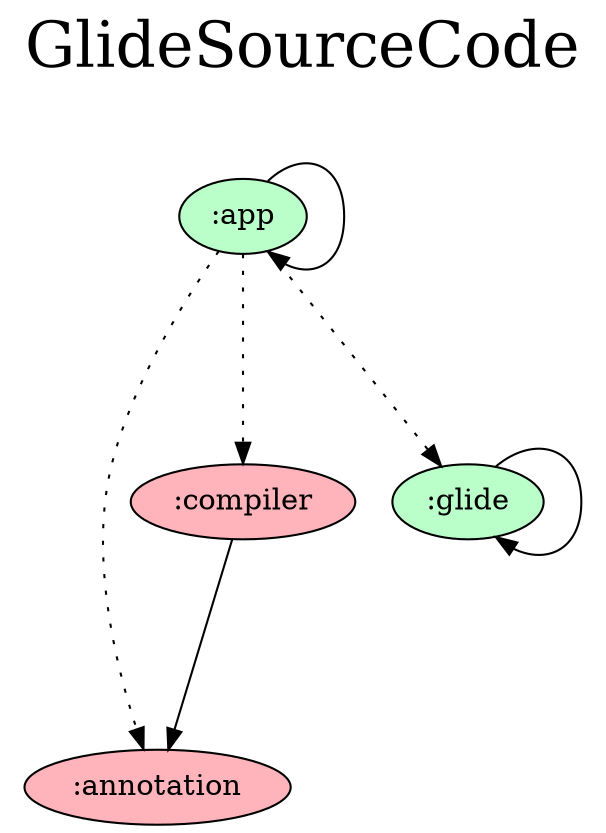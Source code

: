digraph {
  graph [label="GlideSourceCode\n ",labelloc=t,fontsize=30,ranksep=1.4];
  node [style=filled, fillcolor="#bbbbbb"];
  rankdir=TB;

  # Projects

  ":annotation" [fillcolor="#ffb3ba"];
  ":app" [fillcolor="#baffc9"];
  ":compiler" [fillcolor="#ffb3ba"];
  ":glide" [fillcolor="#baffc9"];

  {rank = same;}

  # Dependencies

  ":app" -> ":app"
  ":app" -> ":glide" [style=dotted]
  ":app" -> ":annotation" [style=dotted]
  ":app" -> ":compiler" [style=dotted]
  ":compiler" -> ":annotation"
  ":glide" -> ":glide"
}
